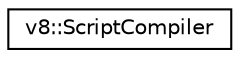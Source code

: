 digraph "Graphical Class Hierarchy"
{
  edge [fontname="Helvetica",fontsize="10",labelfontname="Helvetica",labelfontsize="10"];
  node [fontname="Helvetica",fontsize="10",shape=record];
  rankdir="LR";
  Node1 [label="v8::ScriptCompiler",height=0.2,width=0.4,color="black", fillcolor="white", style="filled",URL="$classv8_1_1ScriptCompiler.html"];
}
